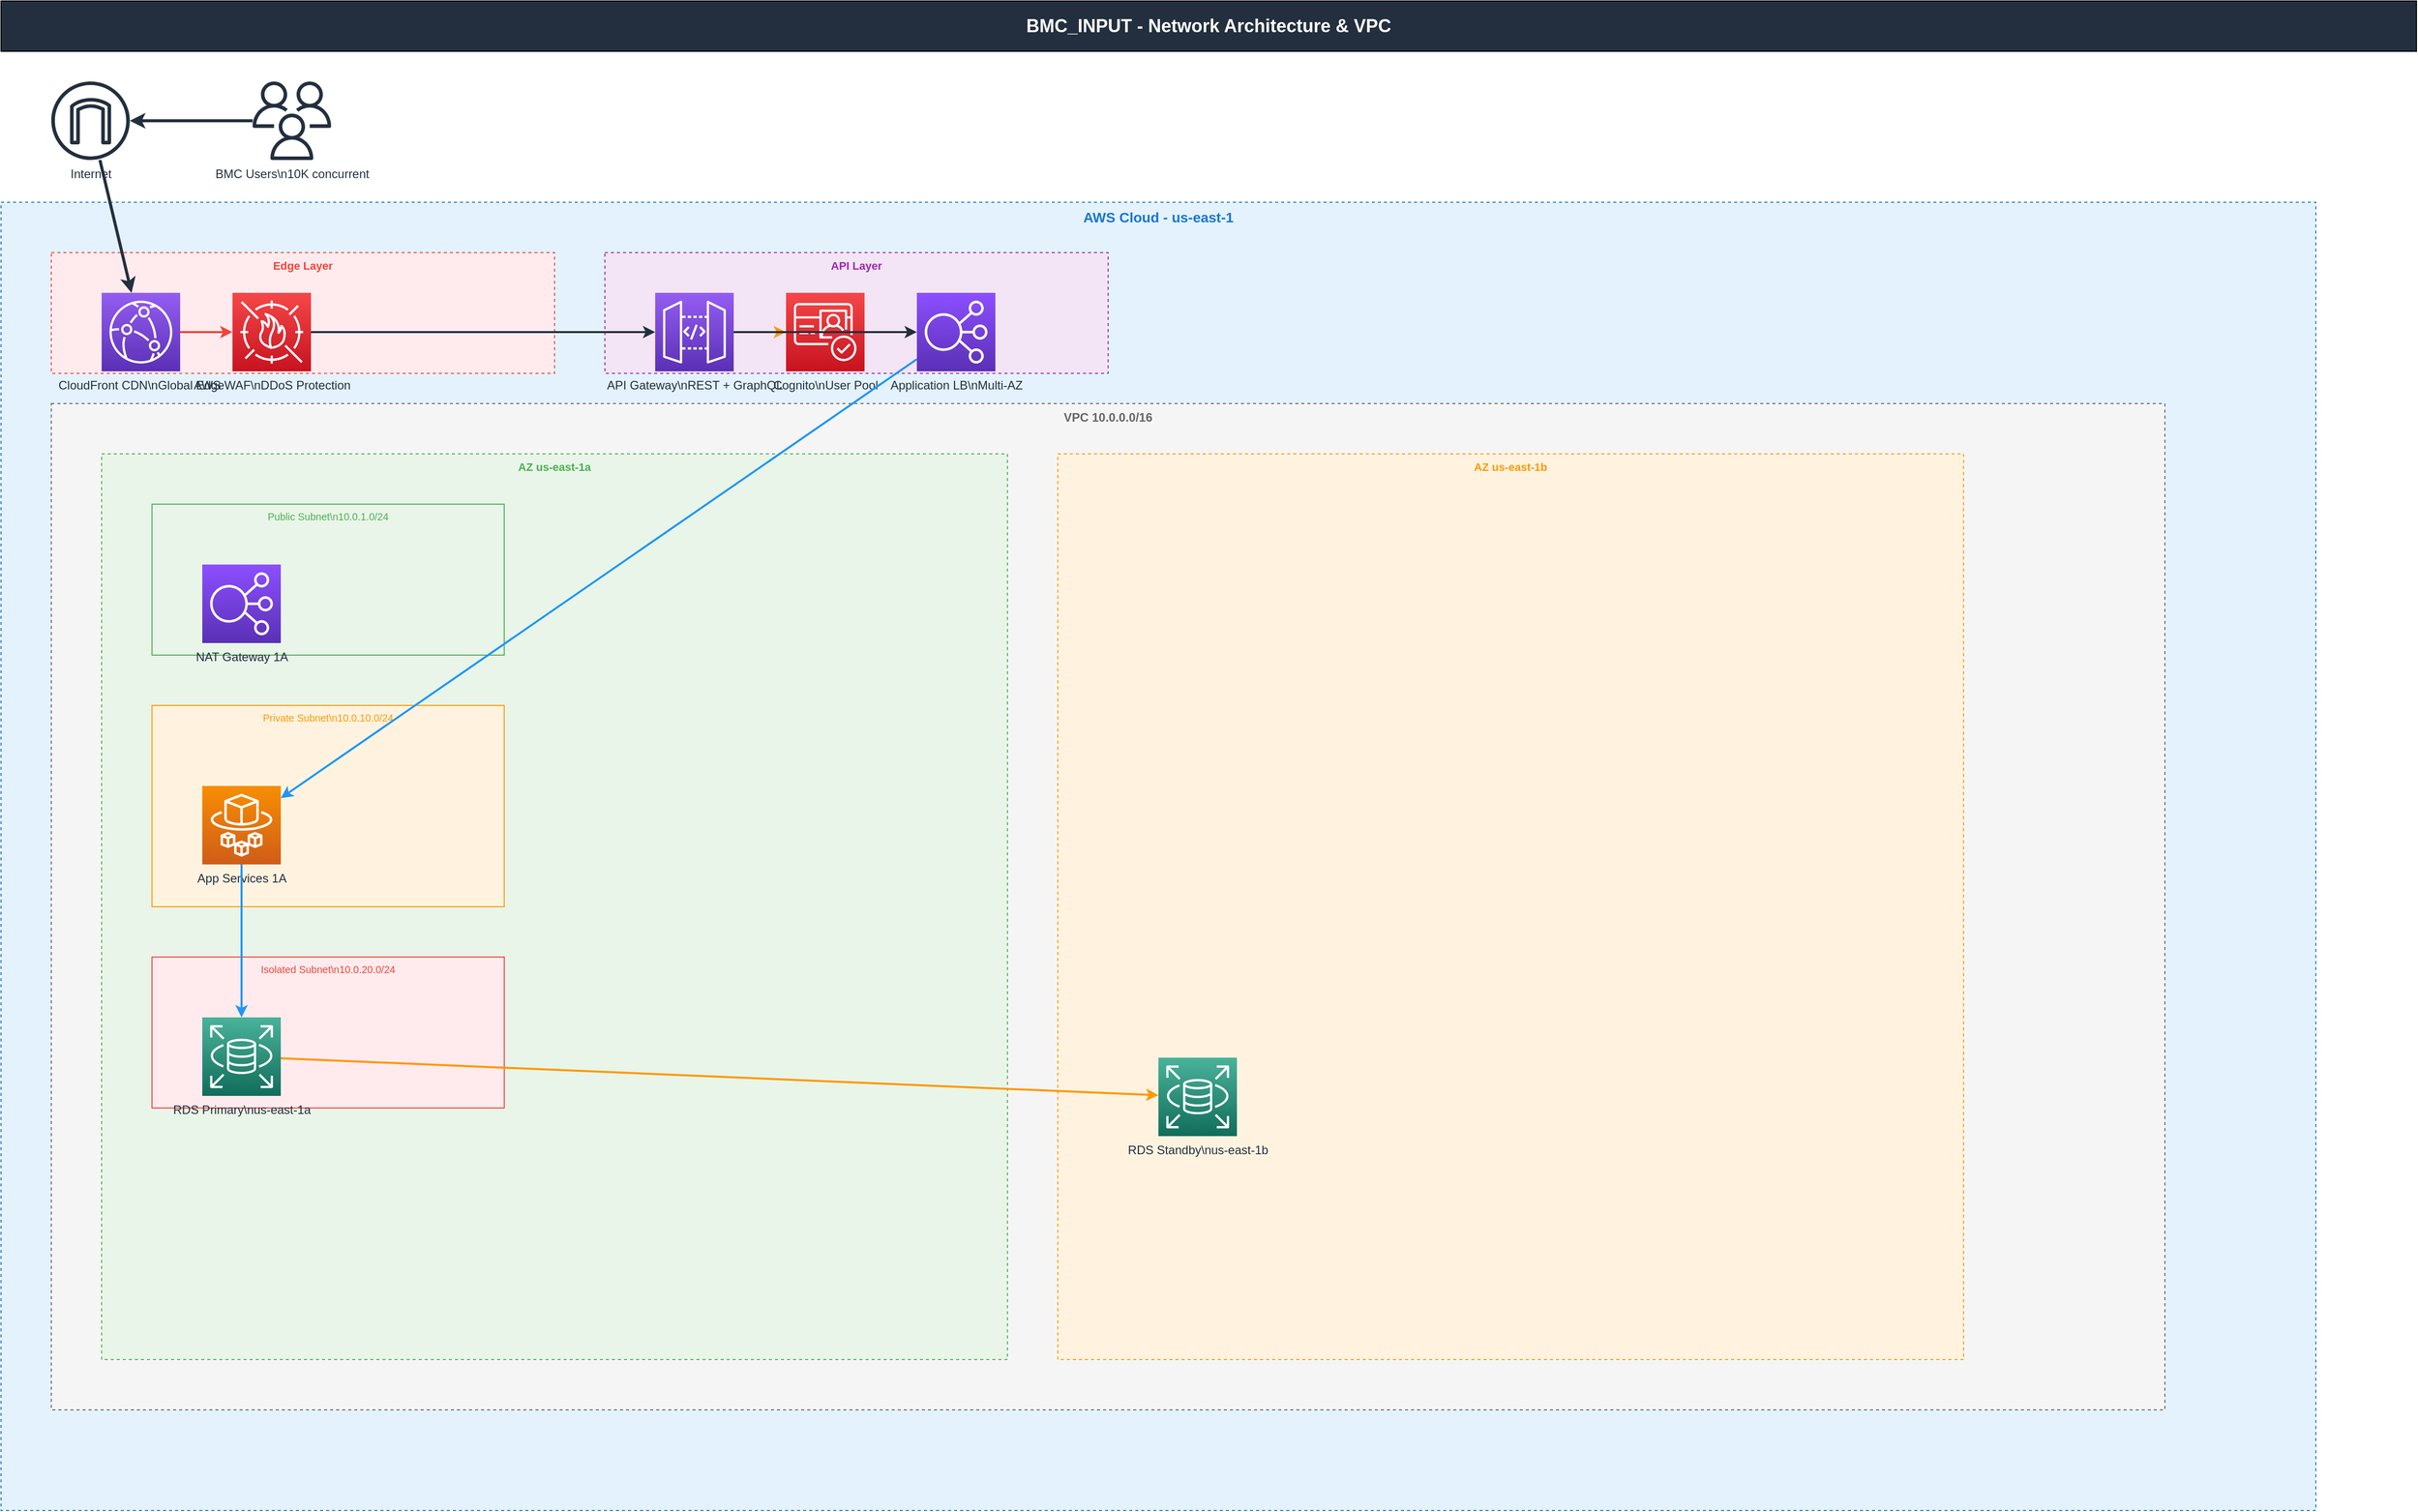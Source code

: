 <?xml version='1.0' encoding='utf-8'?>
<mxfile>
  <diagram name="Network Architecture" id="network">
    <mxGraphModel dx="2500" dy="1600" grid="1" gridSize="10">
      <root>
        <mxCell id="0" />
        <mxCell id="1" parent="0" />
        <mxCell id="2" value="BMC_INPUT - Network Architecture &amp; VPC" style="rounded=0;whiteSpace=wrap;html=1;fillColor=#232F3E;fontColor=#FFFFFF;fontSize=18;fontStyle=1;" vertex="1" parent="1">
          <mxGeometry x="50" y="20" width="2400" height="50" as="geometry" />
        </mxCell>
        <mxCell id="3" value="Internet" style="sketch=0;outlineConnect=0;fontColor=#232F3E;gradientColor=none;fillColor=#232F3D;strokeColor=none;dashed=0;verticalLabelPosition=bottom;verticalAlign=top;align=center;html=1;fontSize=12;fontStyle=0;aspect=fixed;pointerEvents=1;shape=mxgraph.aws4.internet_gateway;" vertex="1" parent="1">
          <mxGeometry x="100" y="100" width="78" height="78" as="geometry" />
        </mxCell>
        <mxCell id="4" value="BMC Users\n10K concurrent" style="sketch=0;outlineConnect=0;fontColor=#232F3E;gradientColor=none;fillColor=#232F3D;strokeColor=none;dashed=0;verticalLabelPosition=bottom;verticalAlign=top;align=center;html=1;fontSize=12;fontStyle=0;aspect=fixed;pointerEvents=1;shape=mxgraph.aws4.users;" vertex="1" parent="1">
          <mxGeometry x="300" y="100" width="78" height="78" as="geometry" />
        </mxCell>
        <mxCell id="5" value="AWS Cloud - us-east-1" style="fillColor=#E3F2FD;strokeColor=#1976D2;dashed=1;verticalAlign=top;fontStyle=1;fontColor=#1976D2;whiteSpace=wrap;html=1;fontSize=14;" vertex="1" parent="1">
          <mxGeometry x="50" y="220" width="2300" height="1300" as="geometry" />
        </mxCell>
        <mxCell id="6" value="VPC 10.0.0.0/16" style="fillColor=#F5F5F5;strokeColor=#666666;dashed=1;verticalAlign=top;fontStyle=1;fontColor=#666666;whiteSpace=wrap;html=1;fontSize=12;" vertex="1" parent="5">
          <mxGeometry x="50" y="200" width="2100" height="1000" as="geometry" />
        </mxCell>
        <mxCell id="7" value="AZ us-east-1a" style="fillColor=#E8F5E8;strokeColor=#4CAF50;dashed=1;verticalAlign=top;fontStyle=1;fontColor=#4CAF50;whiteSpace=wrap;html=1;fontSize=11;" vertex="1" parent="6">
          <mxGeometry x="50" y="50" width="900" height="900" as="geometry" />
        </mxCell>
        <mxCell id="8" value="Public Subnet\n10.0.1.0/24" style="fillColor=#E8F5E8;strokeColor=#4CAF50;dashed=2;verticalAlign=top;fontStyle=0;fontColor=#4CAF50;whiteSpace=wrap;html=1;fontSize=10;" vertex="1" parent="7">
          <mxGeometry x="50" y="50" width="350" height="150" as="geometry" />
        </mxCell>
        <mxCell id="9" value="NAT Gateway 1A" style="sketch=0;points=[[0,0,0],[0.25,0,0],[0.5,0,0],[0.75,0,0],[1,0,0],[0,1,0],[0.25,1,0],[0.5,1,0],[0.75,1,0],[1,1,0],[0,0.25,0],[0,0.5,0],[0,0.75,0],[1,0.25,0],[1,0.5,0],[1,0.75,0]];outlineConnect=0;fontColor=#232F3E;gradientColor=#8C4FFF;gradientDirection=north;fillColor=#5A30B5;strokeColor=#ffffff;dashed=0;verticalLabelPosition=bottom;verticalAlign=top;align=center;html=1;fontSize=12;fontStyle=0;aspect=fixed;shape=mxgraph.aws4.resourceIcon;resIcon=mxgraph.aws4.elastic_load_balancing;" vertex="1" parent="8">
          <mxGeometry x="50" y="60" width="78" height="78" as="geometry" />
        </mxCell>
        <mxCell id="10" value="Private Subnet\n10.0.10.0/24" style="fillColor=#FFF3E0;strokeColor=#FF9800;dashed=2;verticalAlign=top;fontStyle=0;fontColor=#FF9800;whiteSpace=wrap;html=1;fontSize=10;" vertex="1" parent="7">
          <mxGeometry x="50" y="250" width="350" height="200" as="geometry" />
        </mxCell>
        <mxCell id="11" value="App Services 1A" style="sketch=0;points=[[0,0,0],[0.25,0,0],[0.5,0,0],[0.75,0,0],[1,0,0],[0,1,0],[0.25,1,0],[0.5,1,0],[0.75,1,0],[1,1,0],[0,0.25,0],[0,0.5,0],[0,0.75,0],[1,0.25,0],[1,0.5,0],[1,0.75,0]];outlineConnect=0;fontColor=#232F3E;gradientColor=#F78E04;gradientDirection=north;fillColor=#D05C17;strokeColor=#ffffff;dashed=0;verticalLabelPosition=bottom;verticalAlign=top;align=center;html=1;fontSize=12;fontStyle=0;aspect=fixed;shape=mxgraph.aws4.resourceIcon;resIcon=mxgraph.aws4.fargate;" vertex="1" parent="10">
          <mxGeometry x="50" y="80" width="78" height="78" as="geometry" />
        </mxCell>
        <mxCell id="12" value="Isolated Subnet\n10.0.20.0/24" style="fillColor=#FFEBEE;strokeColor=#F44336;dashed=2;verticalAlign=top;fontStyle=0;fontColor=#F44336;whiteSpace=wrap;html=1;fontSize=10;" vertex="1" parent="7">
          <mxGeometry x="50" y="500" width="350" height="150" as="geometry" />
        </mxCell>
        <mxCell id="13" value="RDS Primary\nus-east-1a" style="sketch=0;points=[[0,0,0],[0.25,0,0],[0.5,0,0],[0.75,0,0],[1,0,0],[0,1,0],[0.25,1,0],[0.5,1,0],[0.75,1,0],[1,1,0],[0,0.25,0],[0,0.5,0],[0,0.75,0],[1,0.25,0],[1,0.5,0],[1,0.75,0]];outlineConnect=0;fontColor=#232F3E;gradientColor=#4AB29A;gradientDirection=north;fillColor=#116D5B;strokeColor=#ffffff;dashed=0;verticalLabelPosition=bottom;verticalAlign=top;align=center;html=1;fontSize=12;fontStyle=0;aspect=fixed;shape=mxgraph.aws4.resourceIcon;resIcon=mxgraph.aws4.rds;" vertex="1" parent="12">
          <mxGeometry x="50" y="60" width="78" height="78" as="geometry" />
        </mxCell>
        <mxCell id="14" value="AZ us-east-1b" style="fillColor=#FFF3E0;strokeColor=#FF9800;dashed=1;verticalAlign=top;fontStyle=1;fontColor=#FF9800;whiteSpace=wrap;html=1;fontSize=11;" vertex="1" parent="6">
          <mxGeometry x="1000" y="50" width="900" height="900" as="geometry" />
        </mxCell>
        <mxCell id="15" value="RDS Standby\nus-east-1b" style="sketch=0;points=[[0,0,0],[0.25,0,0],[0.5,0,0],[0.75,0,0],[1,0,0],[0,1,0],[0.25,1,0],[0.5,1,0],[0.75,1,0],[1,1,0],[0,0.25,0],[0,0.5,0],[0,0.75,0],[1,0.25,0],[1,0.5,0],[1,0.75,0]];outlineConnect=0;fontColor=#232F3E;gradientColor=#4AB29A;gradientDirection=north;fillColor=#116D5B;strokeColor=#ffffff;dashed=0;verticalLabelPosition=bottom;verticalAlign=top;align=center;html=1;fontSize=12;fontStyle=0;aspect=fixed;shape=mxgraph.aws4.resourceIcon;resIcon=mxgraph.aws4.rds;" vertex="1" parent="14">
          <mxGeometry x="100" y="600" width="78" height="78" as="geometry" />
        </mxCell>
        <mxCell id="16" value="Edge Layer" style="fillColor=#FFEBEE;strokeColor=#F44336;dashed=1;verticalAlign=top;fontStyle=1;fontColor=#F44336;whiteSpace=wrap;html=1;fontSize=11;" vertex="1" parent="5">
          <mxGeometry x="50" y="50" width="500" height="120" as="geometry" />
        </mxCell>
        <mxCell id="17" value="CloudFront CDN\nGlobal Edge" style="sketch=0;points=[[0,0,0],[0.25,0,0],[0.5,0,0],[0.75,0,0],[1,0,0],[0,1,0],[0.25,1,0],[0.5,1,0],[0.75,1,0],[1,1,0],[0,0.25,0],[0,0.5,0],[0,0.75,0],[1,0.25,0],[1,0.5,0],[1,0.75,0]];outlineConnect=0;fontColor=#232F3E;gradientColor=#945DF2;gradientDirection=north;fillColor=#5A30B5;strokeColor=#ffffff;dashed=0;verticalLabelPosition=bottom;verticalAlign=top;align=center;html=1;fontSize=12;fontStyle=0;aspect=fixed;shape=mxgraph.aws4.resourceIcon;resIcon=mxgraph.aws4.cloudfront;" vertex="1" parent="16">
          <mxGeometry x="50" y="40" width="78" height="78" as="geometry" />
        </mxCell>
        <mxCell id="18" value="AWS WAF\nDDoS Protection" style="sketch=0;points=[[0,0,0],[0.25,0,0],[0.5,0,0],[0.75,0,0],[1,0,0],[0,1,0],[0.25,1,0],[0.5,1,0],[0.75,1,0],[1,1,0],[0,0.25,0],[0,0.5,0],[0,0.75,0],[1,0.25,0],[1,0.5,0],[1,0.75,0]];outlineConnect=0;fontColor=#232F3E;gradientColor=#F54749;gradientDirection=north;fillColor=#C7131F;strokeColor=#ffffff;dashed=0;verticalLabelPosition=bottom;verticalAlign=top;align=center;html=1;fontSize=12;fontStyle=0;aspect=fixed;shape=mxgraph.aws4.resourceIcon;resIcon=mxgraph.aws4.waf;" vertex="1" parent="16">
          <mxGeometry x="180" y="40" width="78" height="78" as="geometry" />
        </mxCell>
        <mxCell id="19" value="API Layer" style="fillColor=#F3E5F5;strokeColor=#9C27B0;dashed=1;verticalAlign=top;fontStyle=1;fontColor=#9C27B0;whiteSpace=wrap;html=1;fontSize=11;" vertex="1" parent="5">
          <mxGeometry x="600" y="50" width="500" height="120" as="geometry" />
        </mxCell>
        <mxCell id="20" value="API Gateway\nREST + GraphQL" style="sketch=0;points=[[0,0,0],[0.25,0,0],[0.5,0,0],[0.75,0,0],[1,0,0],[0,1,0],[0.25,1,0],[0.5,1,0],[0.75,1,0],[1,1,0],[0,0.25,0],[0,0.5,0],[0,0.75,0],[1,0.25,0],[1,0.5,0],[1,0.75,0]];outlineConnect=0;fontColor=#232F3E;gradientColor=#945DF2;gradientDirection=north;fillColor=#5A30B5;strokeColor=#ffffff;dashed=0;verticalLabelPosition=bottom;verticalAlign=top;align=center;html=1;fontSize=12;fontStyle=0;aspect=fixed;shape=mxgraph.aws4.resourceIcon;resIcon=mxgraph.aws4.api_gateway;" vertex="1" parent="19">
          <mxGeometry x="50" y="40" width="78" height="78" as="geometry" />
        </mxCell>
        <mxCell id="21" value="Cognito\nUser Pool" style="sketch=0;points=[[0,0,0],[0.25,0,0],[0.5,0,0],[0.75,0,0],[1,0,0],[0,1,0],[0.25,1,0],[0.5,1,0],[0.75,1,0],[1,1,0],[0,0.25,0],[0,0.5,0],[0,0.75,0],[1,0.25,0],[1,0.5,0],[1,0.75,0]];outlineConnect=0;fontColor=#232F3E;gradientColor=#F54749;gradientDirection=north;fillColor=#C7131F;strokeColor=#ffffff;dashed=0;verticalLabelPosition=bottom;verticalAlign=top;align=center;html=1;fontSize=12;fontStyle=0;aspect=fixed;shape=mxgraph.aws4.resourceIcon;resIcon=mxgraph.aws4.cognito;" vertex="1" parent="19">
          <mxGeometry x="180" y="40" width="78" height="78" as="geometry" />
        </mxCell>
        <mxCell id="22" value="Application LB\nMulti-AZ" style="sketch=0;points=[[0,0,0],[0.25,0,0],[0.5,0,0],[0.75,0,0],[1,0,0],[0,1,0],[0.25,1,0],[0.5,1,0],[0.75,1,0],[1,1,0],[0,0.25,0],[0,0.5,0],[0,0.75,0],[1,0.25,0],[1,0.5,0],[1,0.75,0]];outlineConnect=0;fontColor=#232F3E;gradientColor=#8C4FFF;gradientDirection=north;fillColor=#5A30B5;strokeColor=#ffffff;dashed=0;verticalLabelPosition=bottom;verticalAlign=top;align=center;html=1;fontSize=12;fontStyle=0;aspect=fixed;shape=mxgraph.aws4.resourceIcon;resIcon=mxgraph.aws4.elastic_load_balancing;" vertex="1" parent="19">
          <mxGeometry x="310" y="40" width="78" height="78" as="geometry" />
        </mxCell>
        <mxCell id="23" value="" style="endArrow=classic;html=1;rounded=0;strokeColor=#232F3E;strokeWidth=3;" edge="1" parent="1" source="4" target="3">
          <mxGeometry width="50" height="50" relative="1" as="geometry" />
        </mxCell>
        <mxCell id="24" value="" style="endArrow=classic;html=1;rounded=0;strokeColor=#232F3E;strokeWidth=3;" edge="1" parent="1" source="3" target="17">
          <mxGeometry width="50" height="50" relative="1" as="geometry" />
        </mxCell>
        <mxCell id="25" value="" style="endArrow=classic;html=1;rounded=0;strokeColor=#F44336;strokeWidth=2;" edge="1" parent="1" source="17" target="18">
          <mxGeometry width="50" height="50" relative="1" as="geometry" />
        </mxCell>
        <mxCell id="26" value="" style="endArrow=classic;html=1;rounded=0;strokeColor=#232F3E;strokeWidth=2;" edge="1" parent="1" source="18" target="20">
          <mxGeometry width="50" height="50" relative="1" as="geometry" />
        </mxCell>
        <mxCell id="27" value="" style="endArrow=classic;html=1;rounded=0;strokeColor=#FF9900;strokeWidth=2;" edge="1" parent="1" source="20" target="21">
          <mxGeometry width="50" height="50" relative="1" as="geometry" />
        </mxCell>
        <mxCell id="28" value="" style="endArrow=classic;html=1;rounded=0;strokeColor=#232F3E;strokeWidth=2;" edge="1" parent="1" source="20" target="22">
          <mxGeometry width="50" height="50" relative="1" as="geometry" />
        </mxCell>
        <mxCell id="29" value="" style="endArrow=classic;html=1;rounded=0;strokeColor=#2196F3;strokeWidth=2;" edge="1" parent="1" source="22" target="11">
          <mxGeometry width="50" height="50" relative="1" as="geometry" />
        </mxCell>
        <mxCell id="30" value="" style="endArrow=classic;html=1;rounded=0;strokeColor=#2196F3;strokeWidth=2;" edge="1" parent="1" source="11" target="13">
          <mxGeometry width="50" height="50" relative="1" as="geometry" />
        </mxCell>
        <mxCell id="31" value="" style="endArrow=classic;html=1;rounded=0;strokeColor=#FF9800;strokeWidth=2;" edge="1" parent="1" source="13" target="15">
          <mxGeometry width="50" height="50" relative="1" as="geometry" />
        </mxCell>
      </root>
    </mxGraphModel>
  </diagram>
</mxfile>